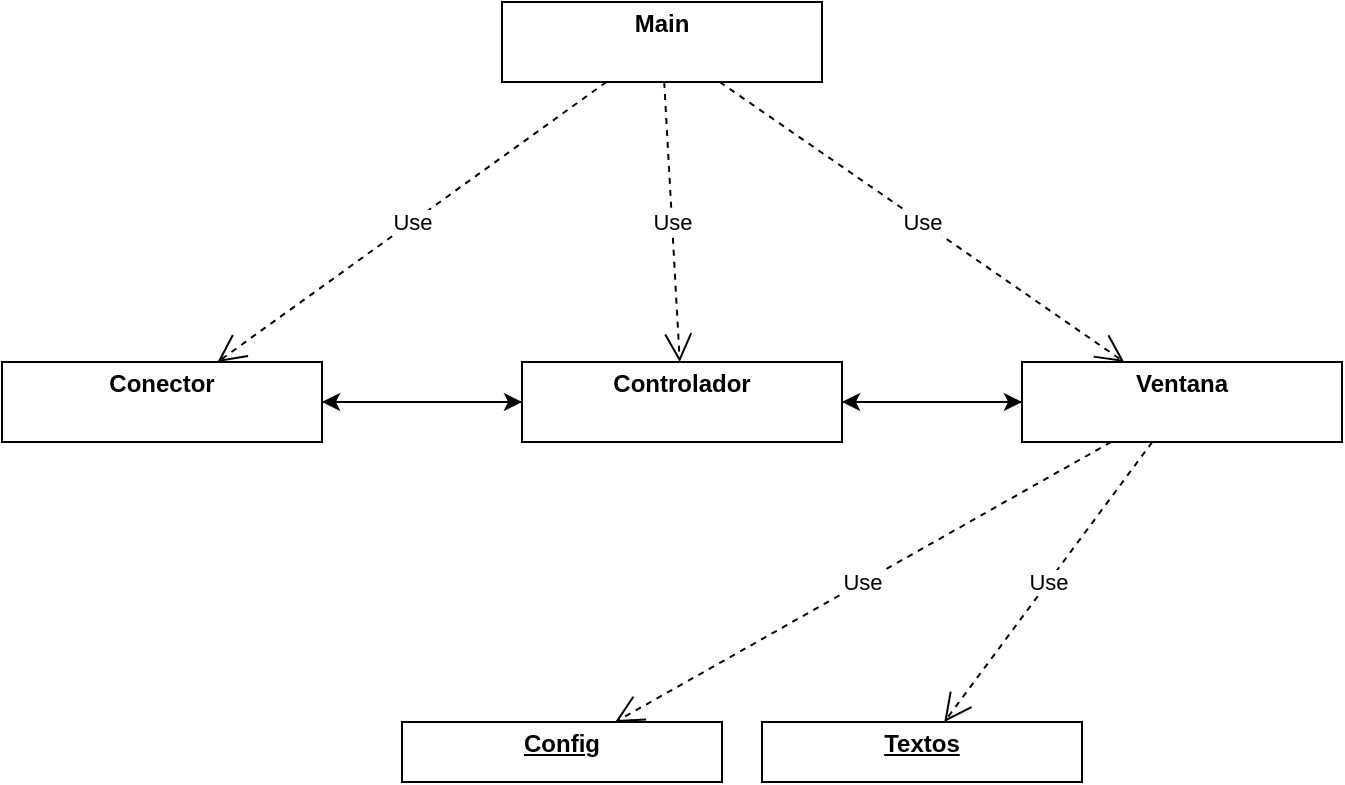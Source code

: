 <mxfile version="20.6.2" type="device"><diagram id="EAIGdtoRyK_7zgJ93Vi9" name="Página-1"><mxGraphModel dx="808" dy="475" grid="0" gridSize="10" guides="1" tooltips="1" connect="1" arrows="1" fold="1" page="1" pageScale="1" pageWidth="10000" pageHeight="10000" math="0" shadow="0"><root><mxCell id="0"/><mxCell id="1" parent="0"/><mxCell id="7za8FdsOxD77aOQ3mT3H-10" style="edgeStyle=orthogonalEdgeStyle;rounded=0;orthogonalLoop=1;jettySize=auto;html=1;" edge="1" parent="1" source="7za8FdsOxD77aOQ3mT3H-2"><mxGeometry relative="1" as="geometry"><mxPoint x="230" y="430" as="targetPoint"/></mxGeometry></mxCell><mxCell id="7za8FdsOxD77aOQ3mT3H-11" style="edgeStyle=orthogonalEdgeStyle;rounded=0;orthogonalLoop=1;jettySize=auto;html=1;entryX=0;entryY=0.5;entryDx=0;entryDy=0;" edge="1" parent="1" source="7za8FdsOxD77aOQ3mT3H-2" target="7za8FdsOxD77aOQ3mT3H-4"><mxGeometry relative="1" as="geometry"/></mxCell><mxCell id="7za8FdsOxD77aOQ3mT3H-2" value="&lt;p style=&quot;margin:0px;margin-top:4px;text-align:center;&quot;&gt;&lt;b&gt;Controlador&lt;/b&gt;&lt;/p&gt;" style="verticalAlign=top;align=left;overflow=fill;fontSize=12;fontFamily=Helvetica;html=1;" vertex="1" parent="1"><mxGeometry x="330" y="410" width="160" height="40" as="geometry"/></mxCell><mxCell id="7za8FdsOxD77aOQ3mT3H-3" value="&lt;p style=&quot;margin:0px;margin-top:4px;text-align:center;&quot;&gt;&lt;b&gt;Main&lt;/b&gt;&lt;/p&gt;" style="verticalAlign=top;align=left;overflow=fill;fontSize=12;fontFamily=Helvetica;html=1;" vertex="1" parent="1"><mxGeometry x="320" y="230" width="160" height="40" as="geometry"/></mxCell><mxCell id="7za8FdsOxD77aOQ3mT3H-12" style="edgeStyle=orthogonalEdgeStyle;rounded=0;orthogonalLoop=1;jettySize=auto;html=1;" edge="1" parent="1" source="7za8FdsOxD77aOQ3mT3H-4" target="7za8FdsOxD77aOQ3mT3H-2"><mxGeometry relative="1" as="geometry"/></mxCell><mxCell id="7za8FdsOxD77aOQ3mT3H-4" value="&lt;p style=&quot;margin:0px;margin-top:4px;text-align:center;&quot;&gt;&lt;b&gt;Ventana&lt;/b&gt;&lt;/p&gt;" style="verticalAlign=top;align=left;overflow=fill;fontSize=12;fontFamily=Helvetica;html=1;" vertex="1" parent="1"><mxGeometry x="580" y="410" width="160" height="40" as="geometry"/></mxCell><mxCell id="7za8FdsOxD77aOQ3mT3H-5" value="&lt;p style=&quot;margin:0px;margin-top:4px;text-align:center;&quot;&gt;&lt;b&gt;&lt;u&gt;Textos&lt;/u&gt;&lt;/b&gt;&lt;/p&gt;" style="verticalAlign=top;align=left;overflow=fill;fontSize=12;fontFamily=Helvetica;html=1;" vertex="1" parent="1"><mxGeometry x="450" y="590" width="160" height="30" as="geometry"/></mxCell><mxCell id="7za8FdsOxD77aOQ3mT3H-9" style="edgeStyle=orthogonalEdgeStyle;rounded=0;orthogonalLoop=1;jettySize=auto;html=1;" edge="1" parent="1" source="7za8FdsOxD77aOQ3mT3H-6" target="7za8FdsOxD77aOQ3mT3H-2"><mxGeometry relative="1" as="geometry"/></mxCell><mxCell id="7za8FdsOxD77aOQ3mT3H-6" value="&lt;p style=&quot;margin:0px;margin-top:4px;text-align:center;&quot;&gt;&lt;b&gt;Conector&lt;/b&gt;&lt;/p&gt;" style="verticalAlign=top;align=left;overflow=fill;fontSize=12;fontFamily=Helvetica;html=1;" vertex="1" parent="1"><mxGeometry x="70" y="410" width="160" height="40" as="geometry"/></mxCell><mxCell id="7za8FdsOxD77aOQ3mT3H-7" value="&lt;p style=&quot;margin:0px;margin-top:4px;text-align:center;&quot;&gt;&lt;b&gt;&lt;u&gt;Config&lt;/u&gt;&lt;/b&gt;&lt;/p&gt;" style="verticalAlign=top;align=left;overflow=fill;fontSize=12;fontFamily=Helvetica;html=1;" vertex="1" parent="1"><mxGeometry x="270" y="590" width="160" height="30" as="geometry"/></mxCell><mxCell id="7za8FdsOxD77aOQ3mT3H-13" value="Use" style="endArrow=open;endSize=12;dashed=1;html=1;rounded=0;" edge="1" parent="1" source="7za8FdsOxD77aOQ3mT3H-3" target="7za8FdsOxD77aOQ3mT3H-2"><mxGeometry width="160" relative="1" as="geometry"><mxPoint x="820" y="320" as="sourcePoint"/><mxPoint x="980" y="320" as="targetPoint"/></mxGeometry></mxCell><mxCell id="7za8FdsOxD77aOQ3mT3H-14" value="Use" style="endArrow=open;endSize=12;dashed=1;html=1;rounded=0;" edge="1" parent="1" source="7za8FdsOxD77aOQ3mT3H-3" target="7za8FdsOxD77aOQ3mT3H-6"><mxGeometry width="160" relative="1" as="geometry"><mxPoint x="411.111" y="280" as="sourcePoint"/><mxPoint x="418.889" y="420" as="targetPoint"/></mxGeometry></mxCell><mxCell id="7za8FdsOxD77aOQ3mT3H-15" value="Use" style="endArrow=open;endSize=12;dashed=1;html=1;rounded=0;" edge="1" parent="1" source="7za8FdsOxD77aOQ3mT3H-3" target="7za8FdsOxD77aOQ3mT3H-4"><mxGeometry width="160" relative="1" as="geometry"><mxPoint x="382.222" y="280" as="sourcePoint"/><mxPoint x="187.778" y="420" as="targetPoint"/></mxGeometry></mxCell><mxCell id="7za8FdsOxD77aOQ3mT3H-16" value="Use" style="endArrow=open;endSize=12;dashed=1;html=1;rounded=0;" edge="1" parent="1" source="7za8FdsOxD77aOQ3mT3H-4" target="7za8FdsOxD77aOQ3mT3H-5"><mxGeometry width="160" relative="1" as="geometry"><mxPoint x="438.889" y="280" as="sourcePoint"/><mxPoint x="641.111" y="420" as="targetPoint"/></mxGeometry></mxCell><mxCell id="7za8FdsOxD77aOQ3mT3H-17" value="Use" style="endArrow=open;endSize=12;dashed=1;html=1;rounded=0;" edge="1" parent="1" source="7za8FdsOxD77aOQ3mT3H-4" target="7za8FdsOxD77aOQ3mT3H-7"><mxGeometry width="160" relative="1" as="geometry"><mxPoint x="655.143" y="460" as="sourcePoint"/><mxPoint x="551.143" y="600" as="targetPoint"/></mxGeometry></mxCell></root></mxGraphModel></diagram></mxfile>